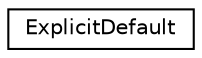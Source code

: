 digraph "Graphical Class Hierarchy"
{
  edge [fontname="Helvetica",fontsize="10",labelfontname="Helvetica",labelfontsize="10"];
  node [fontname="Helvetica",fontsize="10",shape=record];
  rankdir="LR";
  Node0 [label="ExplicitDefault",height=0.2,width=0.4,color="black", fillcolor="white", style="filled",URL="$struct_explicit_default.html"];
}
